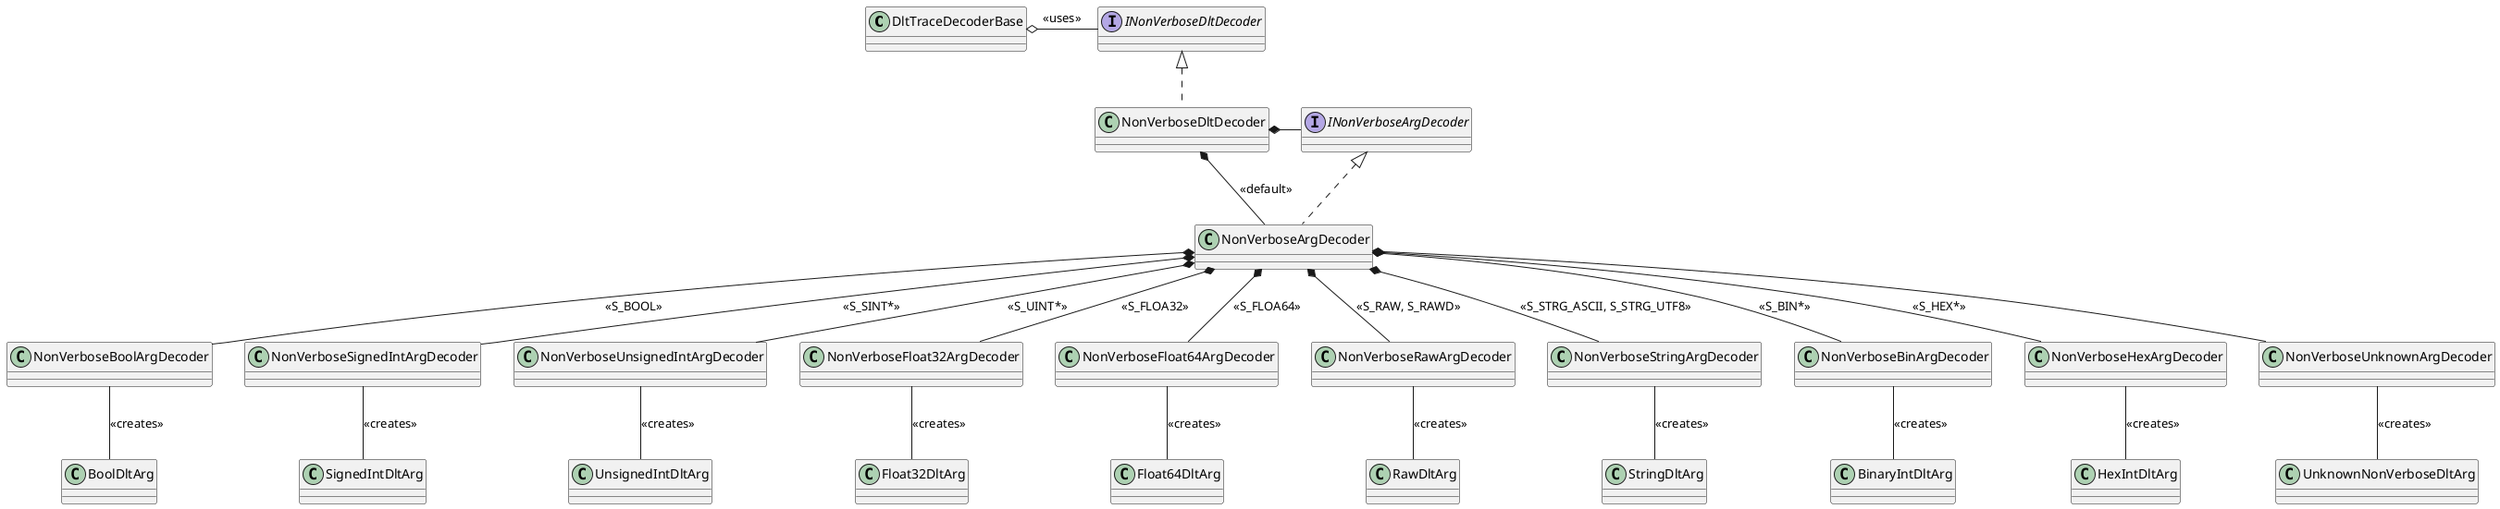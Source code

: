 @startuml DLT.DecoderNonVerboseArgs
class DltTraceDecoderBase
DltTraceDecoderBase o-r- INonVerboseDltDecoder : <<uses>>

interface INonVerboseDltDecoder
class NonVerboseDltDecoder

INonVerboseDltDecoder <|.d. NonVerboseDltDecoder

interface INonVerboseArgDecoder
class NonVerboseArgDecoder

INonVerboseArgDecoder <|.d. NonVerboseArgDecoder

NonVerboseDltDecoder *-r- INonVerboseArgDecoder
NonVerboseDltDecoder *-d- NonVerboseArgDecoder : <<default>>

class NonVerboseBoolArgDecoder
class NonVerboseSignedIntArgDecoder
class NonVerboseUnsignedIntArgDecoder
class NonVerboseFloat32ArgDecoder
class NonVerboseFloat64ArgDecoder
class NonVerboseRawArgDecoder
class NonVerboseStringArgDecoder
class NonVerboseBinArgDecoder
class NonVerboseHexArgDecoder
class NonVerboseUnknownArgDecoder

' INonVerboseArgDecoder <|.d.. NonVerboseBoolArgDecoder
' INonVerboseArgDecoder <|.d.. NonVerboseSignedIntArgDecoder
' INonVerboseArgDecoder <|.d.. NonVerboseUnsignedIntArgDecoder
' INonVerboseArgDecoder <|.d.. NonVerboseFloat32ArgDecoder
' INonVerboseArgDecoder <|.d.. NonVerboseFloat64ArgDecoder
' INonVerboseArgDecoder <|.d.. NonVerboseRawArgDecoder
' INonVerboseArgDecoder <|.d.. NonVerboseStringArgDecoder
' INonVerboseArgDecoder <|.d.. NonVerboseBinArgDecoder
' INonVerboseArgDecoder <|.d.. NonVerboseHexArgDecoder
' INonVerboseArgDecoder <|.d.. NonVerboseUnknownArgDecoder

NonVerboseArgDecoder *-d- NonVerboseBoolArgDecoder : <<S_BOOL>>
NonVerboseArgDecoder *-d- NonVerboseSignedIntArgDecoder : <<S_SINT*>>
NonVerboseArgDecoder *-d- NonVerboseUnsignedIntArgDecoder : <<S_UINT*>>
NonVerboseArgDecoder *-d- NonVerboseFloat32ArgDecoder : <<S_FLOA32>>
NonVerboseArgDecoder *-d- NonVerboseFloat64ArgDecoder : <<S_FLOA64>>
NonVerboseArgDecoder *-d- NonVerboseRawArgDecoder : <<S_RAW, S_RAWD>>
NonVerboseArgDecoder *-d- NonVerboseStringArgDecoder : <<S_STRG_ASCII, S_STRG_UTF8>>
NonVerboseArgDecoder *-d- NonVerboseBinArgDecoder : <<S_BIN*>>
NonVerboseArgDecoder *-d- NonVerboseHexArgDecoder : <<S_HEX*>>
NonVerboseArgDecoder *-d- NonVerboseUnknownArgDecoder

class BinaryIntDltArg
class BoolDltArg
class Float32DltArg
class Float64DltArg
class HexIntDltArg
class RawDltArg
class SignedIntDltArg
class StringDltArg
class UnsignedIntDltArg
class UnknownNonVerboseDltArg

NonVerboseBoolArgDecoder -d- BoolDltArg : <<creates>>
NonVerboseSignedIntArgDecoder -d- SignedIntDltArg : <<creates>>
NonVerboseUnsignedIntArgDecoder -d- UnsignedIntDltArg : <<creates>>
NonVerboseFloat32ArgDecoder -d- Float32DltArg : <<creates>>
NonVerboseFloat64ArgDecoder -d- Float64DltArg : <<creates>>
NonVerboseRawArgDecoder -d- RawDltArg : <<creates>>
NonVerboseStringArgDecoder -d- StringDltArg : <<creates>>
NonVerboseBinArgDecoder -d- BinaryIntDltArg : <<creates>>
NonVerboseHexArgDecoder -d- HexIntDltArg : <<creates>>
NonVerboseUnknownArgDecoder -d- UnknownNonVerboseDltArg : <<creates>>
@enduml